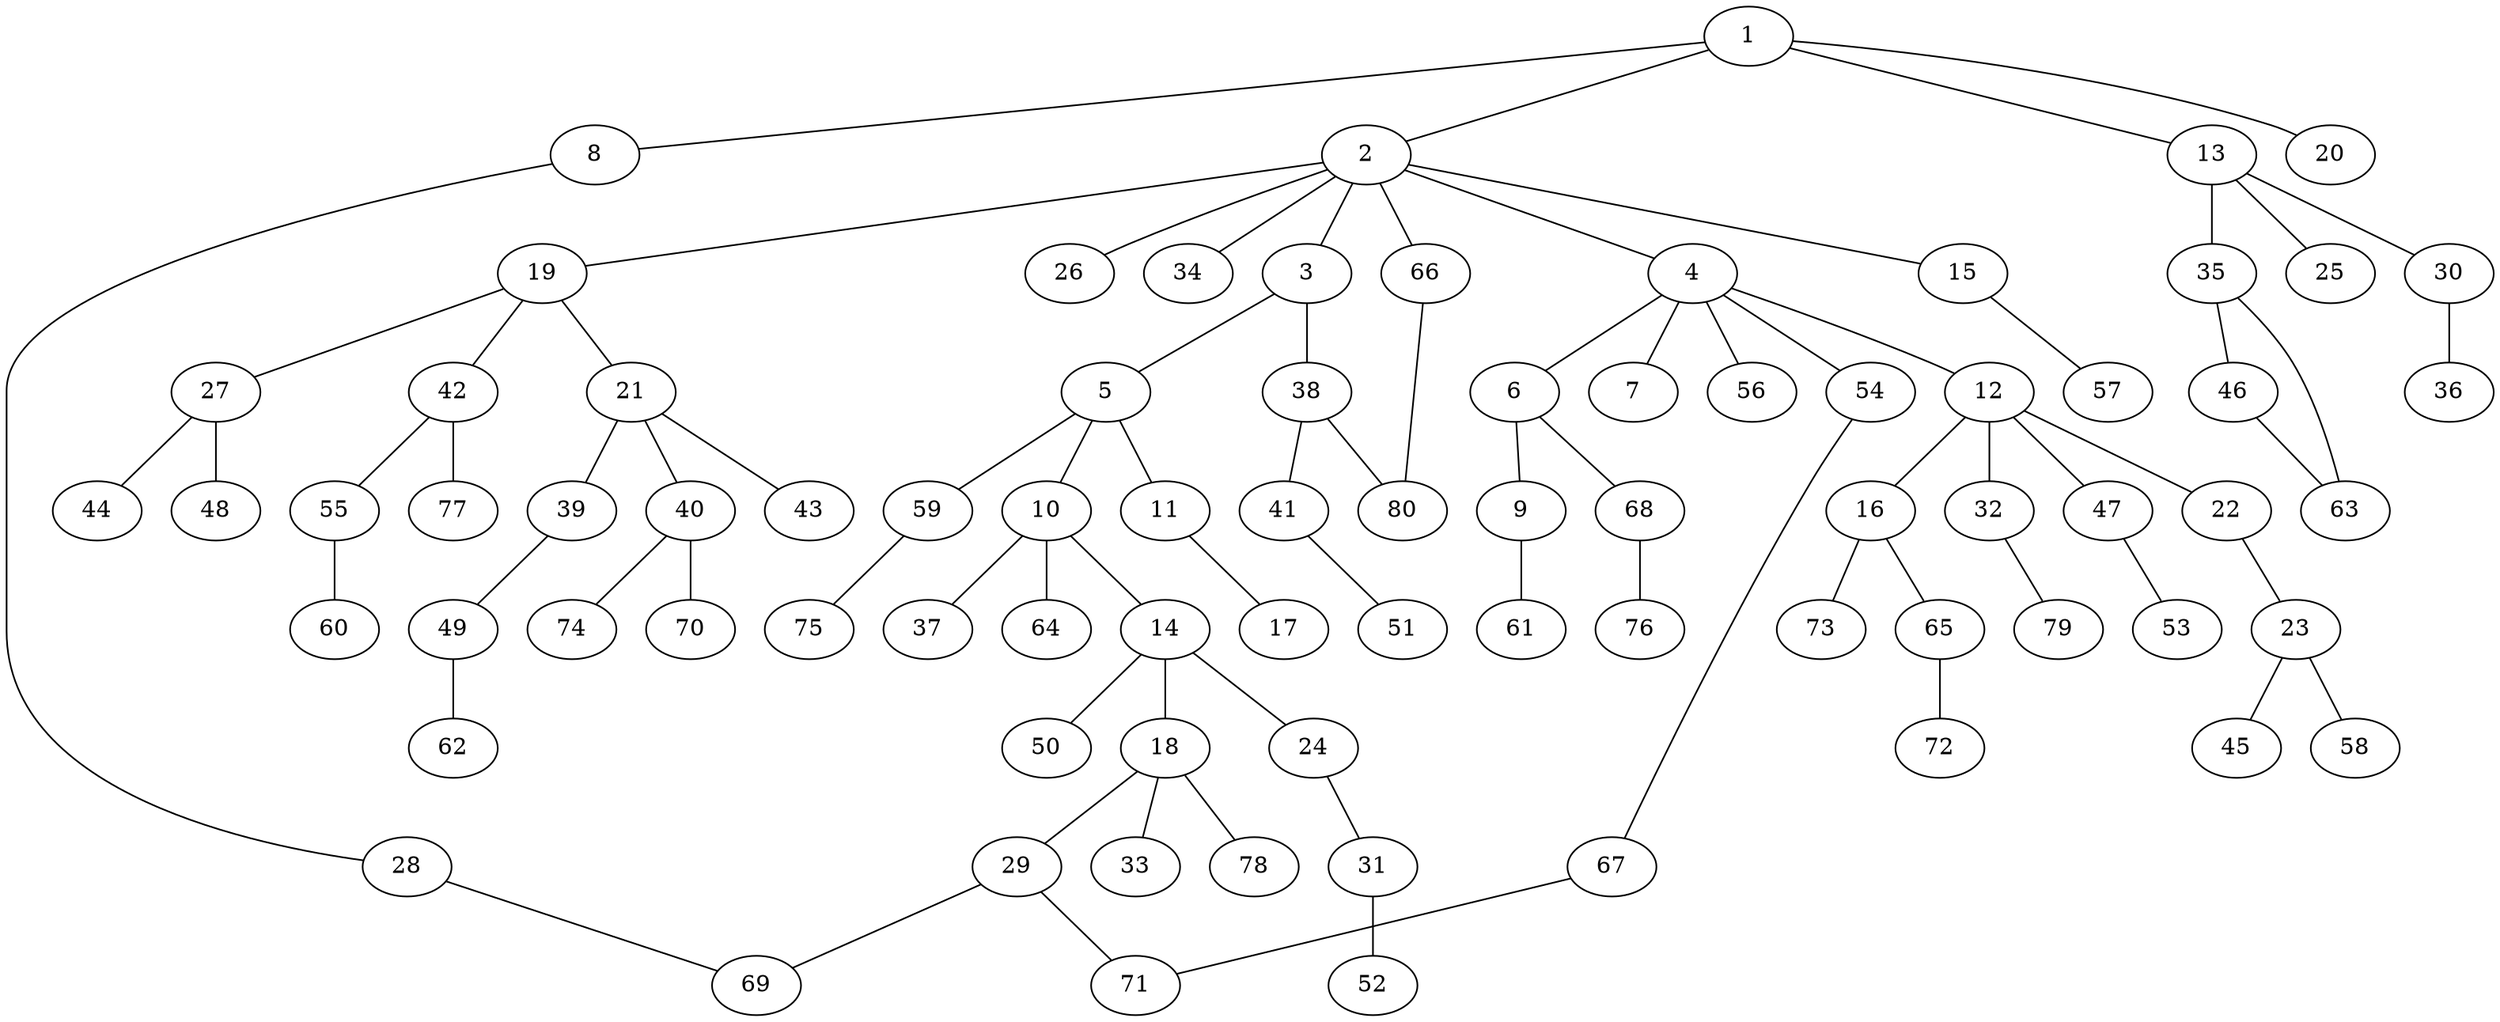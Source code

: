 graph graphname {1--2
1--8
1--13
1--20
2--3
2--4
2--15
2--19
2--26
2--34
2--66
3--5
3--38
4--6
4--7
4--12
4--54
4--56
5--10
5--11
5--59
6--9
6--68
8--28
9--61
10--14
10--37
10--64
11--17
12--16
12--22
12--32
12--47
13--25
13--30
13--35
14--18
14--24
14--50
15--57
16--65
16--73
18--29
18--33
18--78
19--21
19--27
19--42
21--39
21--40
21--43
22--23
23--45
23--58
24--31
27--44
27--48
28--69
29--69
29--71
30--36
31--52
32--79
35--46
35--63
38--41
38--80
39--49
40--70
40--74
41--51
42--55
42--77
46--63
47--53
49--62
54--67
55--60
59--75
65--72
66--80
67--71
68--76
}